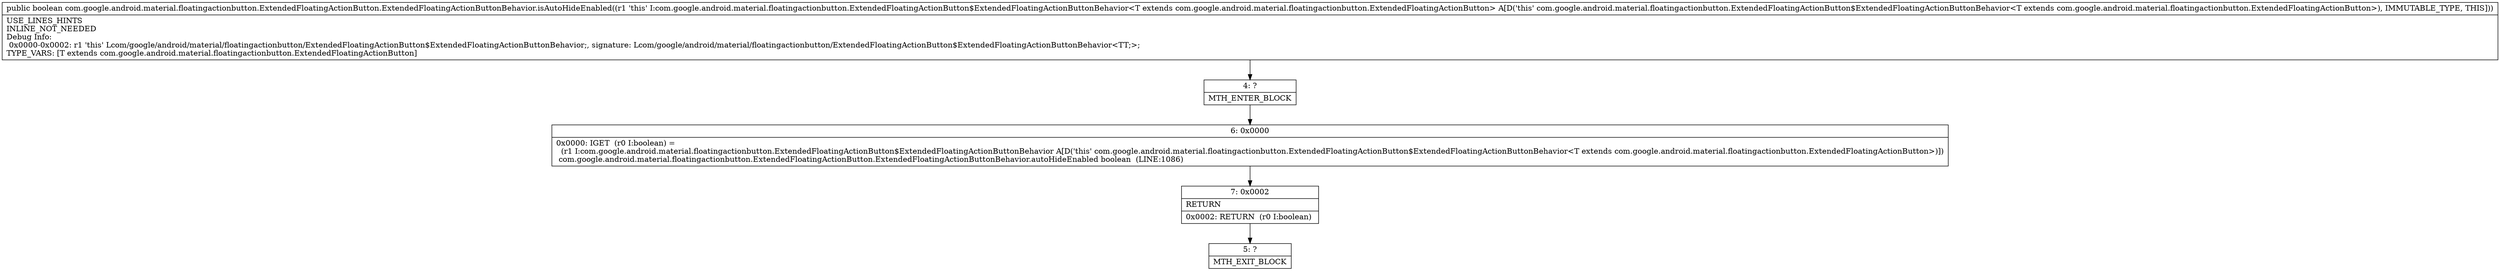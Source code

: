 digraph "CFG forcom.google.android.material.floatingactionbutton.ExtendedFloatingActionButton.ExtendedFloatingActionButtonBehavior.isAutoHideEnabled()Z" {
Node_4 [shape=record,label="{4\:\ ?|MTH_ENTER_BLOCK\l}"];
Node_6 [shape=record,label="{6\:\ 0x0000|0x0000: IGET  (r0 I:boolean) = \l  (r1 I:com.google.android.material.floatingactionbutton.ExtendedFloatingActionButton$ExtendedFloatingActionButtonBehavior A[D('this' com.google.android.material.floatingactionbutton.ExtendedFloatingActionButton$ExtendedFloatingActionButtonBehavior\<T extends com.google.android.material.floatingactionbutton.ExtendedFloatingActionButton\>)])\l com.google.android.material.floatingactionbutton.ExtendedFloatingActionButton.ExtendedFloatingActionButtonBehavior.autoHideEnabled boolean  (LINE:1086)\l}"];
Node_7 [shape=record,label="{7\:\ 0x0002|RETURN\l|0x0002: RETURN  (r0 I:boolean) \l}"];
Node_5 [shape=record,label="{5\:\ ?|MTH_EXIT_BLOCK\l}"];
MethodNode[shape=record,label="{public boolean com.google.android.material.floatingactionbutton.ExtendedFloatingActionButton.ExtendedFloatingActionButtonBehavior.isAutoHideEnabled((r1 'this' I:com.google.android.material.floatingactionbutton.ExtendedFloatingActionButton$ExtendedFloatingActionButtonBehavior\<T extends com.google.android.material.floatingactionbutton.ExtendedFloatingActionButton\> A[D('this' com.google.android.material.floatingactionbutton.ExtendedFloatingActionButton$ExtendedFloatingActionButtonBehavior\<T extends com.google.android.material.floatingactionbutton.ExtendedFloatingActionButton\>), IMMUTABLE_TYPE, THIS]))  | USE_LINES_HINTS\lINLINE_NOT_NEEDED\lDebug Info:\l  0x0000\-0x0002: r1 'this' Lcom\/google\/android\/material\/floatingactionbutton\/ExtendedFloatingActionButton$ExtendedFloatingActionButtonBehavior;, signature: Lcom\/google\/android\/material\/floatingactionbutton\/ExtendedFloatingActionButton$ExtendedFloatingActionButtonBehavior\<TT;\>;\lTYPE_VARS: [T extends com.google.android.material.floatingactionbutton.ExtendedFloatingActionButton]\l}"];
MethodNode -> Node_4;Node_4 -> Node_6;
Node_6 -> Node_7;
Node_7 -> Node_5;
}

